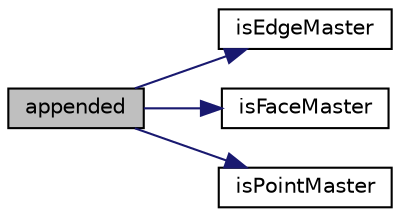 digraph "appended"
{
  bgcolor="transparent";
  edge [fontname="Helvetica",fontsize="10",labelfontname="Helvetica",labelfontsize="10"];
  node [fontname="Helvetica",fontsize="10",shape=record];
  rankdir="LR";
  Node1 [label="appended",height=0.2,width=0.4,color="black", fillcolor="grey75", style="filled", fontcolor="black"];
  Node1 -> Node2 [color="midnightblue",fontsize="10",style="solid",fontname="Helvetica"];
  Node2 [label="isEdgeMaster",height=0.2,width=0.4,color="black",URL="$a01947.html#ac5707fe1e52a4c974a80a580d56c1494",tooltip="Is the face mastered by an edge. "];
  Node1 -> Node3 [color="midnightblue",fontsize="10",style="solid",fontname="Helvetica"];
  Node3 [label="isFaceMaster",height=0.2,width=0.4,color="black",URL="$a01947.html#a009d8d75d0f48646bd447dfc2db5b169",tooltip="Is the face mastered by another face. "];
  Node1 -> Node4 [color="midnightblue",fontsize="10",style="solid",fontname="Helvetica"];
  Node4 [label="isPointMaster",height=0.2,width=0.4,color="black",URL="$a01947.html#a0199651465ff9c27793d365aefc58cfb",tooltip="Is the face mastered by a point. "];
}
